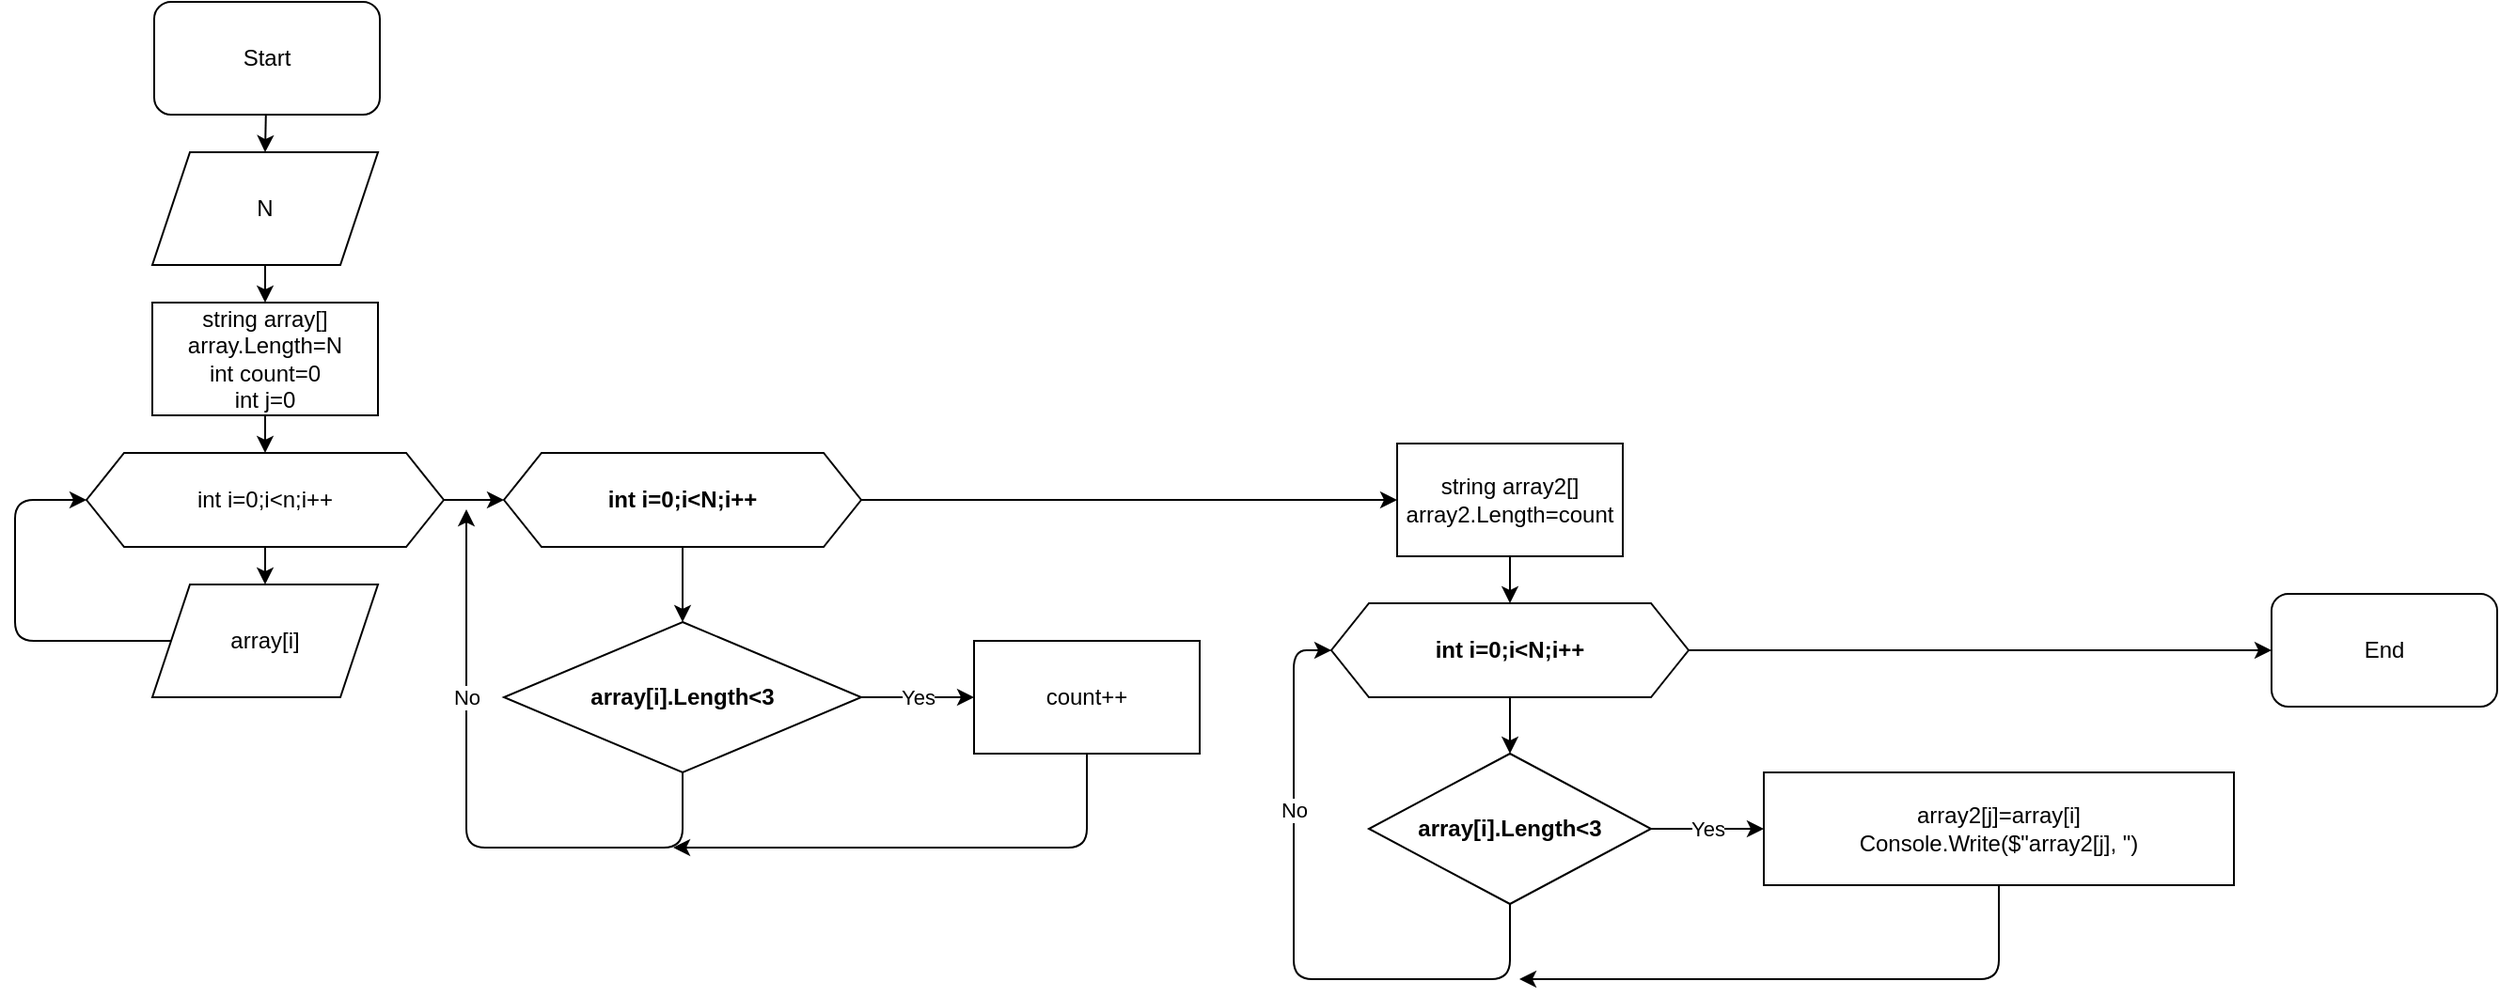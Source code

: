 <mxfile>
    <diagram id="Oowfmn904zcUlgEmbjFO" name="Page-1">
        <mxGraphModel dx="812" dy="688" grid="1" gridSize="10" guides="1" tooltips="1" connect="1" arrows="1" fold="1" page="1" pageScale="1" pageWidth="827" pageHeight="1169" math="0" shadow="0">
            <root>
                <mxCell id="0"/>
                <mxCell id="1" parent="0"/>
                <mxCell id="11" style="edgeStyle=none;html=1;entryX=0.5;entryY=0;entryDx=0;entryDy=0;" edge="1" parent="1" source="3" target="4">
                    <mxGeometry relative="1" as="geometry"/>
                </mxCell>
                <mxCell id="3" value="Start" style="rounded=1;whiteSpace=wrap;html=1;" vertex="1" parent="1">
                    <mxGeometry x="104" y="40" width="120" height="60" as="geometry"/>
                </mxCell>
                <mxCell id="12" style="edgeStyle=none;html=1;" edge="1" parent="1" source="4" target="8">
                    <mxGeometry relative="1" as="geometry"/>
                </mxCell>
                <mxCell id="4" value="N" style="shape=parallelogram;perimeter=parallelogramPerimeter;whiteSpace=wrap;html=1;fixedSize=1;" vertex="1" parent="1">
                    <mxGeometry x="103" y="120" width="120" height="60" as="geometry"/>
                </mxCell>
                <mxCell id="9" style="edgeStyle=none;html=1;" edge="1" parent="1" source="5" target="7">
                    <mxGeometry relative="1" as="geometry"/>
                </mxCell>
                <mxCell id="15" style="edgeStyle=none;html=1;entryX=0;entryY=0.5;entryDx=0;entryDy=0;" edge="1" parent="1" source="5" target="14">
                    <mxGeometry relative="1" as="geometry"/>
                </mxCell>
                <mxCell id="5" value="int i=0;i&amp;lt;n;i++" style="shape=hexagon;perimeter=hexagonPerimeter2;whiteSpace=wrap;html=1;fixedSize=1;" vertex="1" parent="1">
                    <mxGeometry x="68" y="280" width="190" height="50" as="geometry"/>
                </mxCell>
                <mxCell id="10" style="edgeStyle=none;html=1;entryX=0;entryY=0.5;entryDx=0;entryDy=0;exitX=0;exitY=0.5;exitDx=0;exitDy=0;" edge="1" parent="1" source="7" target="5">
                    <mxGeometry relative="1" as="geometry">
                        <Array as="points">
                            <mxPoint x="30" y="380"/>
                            <mxPoint x="30" y="305"/>
                        </Array>
                    </mxGeometry>
                </mxCell>
                <mxCell id="7" value="array[i]" style="shape=parallelogram;perimeter=parallelogramPerimeter;whiteSpace=wrap;html=1;fixedSize=1;" vertex="1" parent="1">
                    <mxGeometry x="103" y="350" width="120" height="60" as="geometry"/>
                </mxCell>
                <mxCell id="13" style="edgeStyle=none;html=1;entryX=0.5;entryY=0;entryDx=0;entryDy=0;" edge="1" parent="1" source="8" target="5">
                    <mxGeometry relative="1" as="geometry"/>
                </mxCell>
                <mxCell id="8" value="string array[]&lt;br&gt;array.Length=N&lt;br&gt;int count=0&lt;br&gt;int j=0" style="rounded=0;whiteSpace=wrap;html=1;" vertex="1" parent="1">
                    <mxGeometry x="103" y="200" width="120" height="60" as="geometry"/>
                </mxCell>
                <mxCell id="17" style="edgeStyle=none;html=1;fontStyle=1" edge="1" parent="1" source="14" target="16">
                    <mxGeometry relative="1" as="geometry"/>
                </mxCell>
                <mxCell id="25" style="edgeStyle=none;html=1;entryX=0;entryY=0.5;entryDx=0;entryDy=0;" edge="1" parent="1" source="14" target="24">
                    <mxGeometry relative="1" as="geometry"/>
                </mxCell>
                <mxCell id="14" value="int i=0;i&amp;lt;N;i++" style="shape=hexagon;perimeter=hexagonPerimeter2;whiteSpace=wrap;html=1;fixedSize=1;fontStyle=1" vertex="1" parent="1">
                    <mxGeometry x="290" y="280" width="190" height="50" as="geometry"/>
                </mxCell>
                <mxCell id="19" value="No" style="edgeStyle=none;html=1;exitX=0.5;exitY=1;exitDx=0;exitDy=0;" edge="1" parent="1" source="16">
                    <mxGeometry x="0.403" relative="1" as="geometry">
                        <mxPoint x="270.0" y="310" as="targetPoint"/>
                        <Array as="points">
                            <mxPoint x="385" y="490"/>
                            <mxPoint x="270" y="490"/>
                            <mxPoint x="270" y="370"/>
                        </Array>
                        <mxPoint as="offset"/>
                    </mxGeometry>
                </mxCell>
                <mxCell id="21" value="Yes" style="edgeStyle=none;html=1;entryX=0;entryY=0.5;entryDx=0;entryDy=0;" edge="1" parent="1" source="16" target="20">
                    <mxGeometry relative="1" as="geometry"/>
                </mxCell>
                <mxCell id="16" value="array[i].Length&amp;lt;3" style="rhombus;whiteSpace=wrap;html=1;fontStyle=1" vertex="1" parent="1">
                    <mxGeometry x="290" y="370" width="190" height="80" as="geometry"/>
                </mxCell>
                <mxCell id="22" style="edgeStyle=none;html=1;exitX=0.5;exitY=1;exitDx=0;exitDy=0;" edge="1" parent="1" source="20">
                    <mxGeometry relative="1" as="geometry">
                        <mxPoint x="380" y="490" as="targetPoint"/>
                        <Array as="points">
                            <mxPoint x="600" y="490"/>
                        </Array>
                    </mxGeometry>
                </mxCell>
                <mxCell id="20" value="count++" style="rounded=0;whiteSpace=wrap;html=1;" vertex="1" parent="1">
                    <mxGeometry x="540" y="380" width="120" height="60" as="geometry"/>
                </mxCell>
                <mxCell id="29" style="edgeStyle=none;html=1;" edge="1" parent="1" source="24" target="27">
                    <mxGeometry relative="1" as="geometry"/>
                </mxCell>
                <mxCell id="24" value="string array2[]&lt;br&gt;array2.Length=count" style="rounded=0;whiteSpace=wrap;html=1;" vertex="1" parent="1">
                    <mxGeometry x="765" y="275" width="120" height="60" as="geometry"/>
                </mxCell>
                <mxCell id="26" style="edgeStyle=none;html=1;fontStyle=1" edge="1" parent="1" source="27" target="28">
                    <mxGeometry relative="1" as="geometry"/>
                </mxCell>
                <mxCell id="37" style="edgeStyle=none;html=1;entryX=0;entryY=0.5;entryDx=0;entryDy=0;" edge="1" parent="1" source="27">
                    <mxGeometry relative="1" as="geometry">
                        <mxPoint x="1230" y="385" as="targetPoint"/>
                    </mxGeometry>
                </mxCell>
                <mxCell id="27" value="int i=0;i&amp;lt;N;i++" style="shape=hexagon;perimeter=hexagonPerimeter2;whiteSpace=wrap;html=1;fixedSize=1;fontStyle=1" vertex="1" parent="1">
                    <mxGeometry x="730" y="360" width="190" height="50" as="geometry"/>
                </mxCell>
                <mxCell id="30" value="No" style="edgeStyle=none;html=1;entryX=0;entryY=0.5;entryDx=0;entryDy=0;exitX=0.5;exitY=1;exitDx=0;exitDy=0;" edge="1" parent="1" source="28" target="27">
                    <mxGeometry x="0.4" relative="1" as="geometry">
                        <Array as="points">
                            <mxPoint x="825" y="560"/>
                            <mxPoint x="710" y="560"/>
                            <mxPoint x="710" y="385"/>
                        </Array>
                        <mxPoint as="offset"/>
                    </mxGeometry>
                </mxCell>
                <mxCell id="33" value="Yes" style="edgeStyle=none;html=1;entryX=0;entryY=0.5;entryDx=0;entryDy=0;" edge="1" parent="1" source="28" target="32">
                    <mxGeometry relative="1" as="geometry"/>
                </mxCell>
                <mxCell id="28" value="array[i].Length&amp;lt;3" style="rhombus;whiteSpace=wrap;html=1;fontStyle=1" vertex="1" parent="1">
                    <mxGeometry x="750" y="440" width="150" height="80" as="geometry"/>
                </mxCell>
                <mxCell id="34" style="edgeStyle=none;html=1;exitX=0.5;exitY=1;exitDx=0;exitDy=0;" edge="1" parent="1" source="32">
                    <mxGeometry relative="1" as="geometry">
                        <mxPoint x="830" y="560.0" as="targetPoint"/>
                        <Array as="points">
                            <mxPoint x="1085" y="560"/>
                        </Array>
                    </mxGeometry>
                </mxCell>
                <mxCell id="32" value="array2[j]=array[i]&lt;br&gt;Console.Write($&quot;array2[j], &quot;)" style="rounded=0;whiteSpace=wrap;html=1;" vertex="1" parent="1">
                    <mxGeometry x="960" y="450" width="250" height="60" as="geometry"/>
                </mxCell>
                <mxCell id="39" value="End" style="rounded=1;whiteSpace=wrap;html=1;" vertex="1" parent="1">
                    <mxGeometry x="1230" y="355" width="120" height="60" as="geometry"/>
                </mxCell>
            </root>
        </mxGraphModel>
    </diagram>
</mxfile>